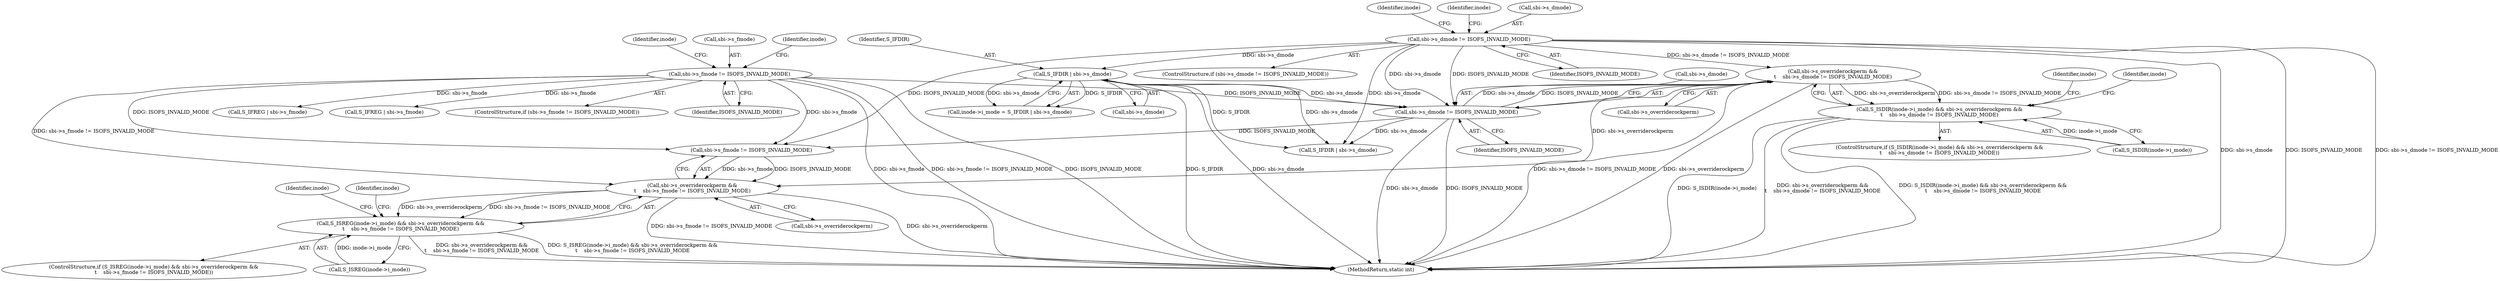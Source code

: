 digraph "0_linux_410dd3cf4c9b36f27ed4542ee18b1af5e68645a4_0@pointer" {
"1000584" [label="(Call,sbi->s_overriderockperm &&\n\t    sbi->s_dmode != ISOFS_INVALID_MODE)"];
"1000588" [label="(Call,sbi->s_dmode != ISOFS_INVALID_MODE)"];
"1000290" [label="(Call,sbi->s_dmode != ISOFS_INVALID_MODE)"];
"1000299" [label="(Call,S_IFDIR | sbi->s_dmode)"];
"1000320" [label="(Call,sbi->s_fmode != ISOFS_INVALID_MODE)"];
"1000579" [label="(Call,S_ISDIR(inode->i_mode) && sbi->s_overriderockperm &&\n\t    sbi->s_dmode != ISOFS_INVALID_MODE)"];
"1000608" [label="(Call,sbi->s_overriderockperm &&\n\t    sbi->s_fmode != ISOFS_INVALID_MODE)"];
"1000603" [label="(Call,S_ISREG(inode->i_mode) && sbi->s_overriderockperm &&\n\t    sbi->s_fmode != ISOFS_INVALID_MODE)"];
"1000609" [label="(Call,sbi->s_overriderockperm)"];
"1000578" [label="(ControlStructure,if (S_ISDIR(inode->i_mode) && sbi->s_overriderockperm &&\n\t    sbi->s_dmode != ISOFS_INVALID_MODE))"];
"1000320" [label="(Call,sbi->s_fmode != ISOFS_INVALID_MODE)"];
"1000321" [label="(Call,sbi->s_fmode)"];
"1000602" [label="(ControlStructure,if (S_ISREG(inode->i_mode) && sbi->s_overriderockperm &&\n\t    sbi->s_fmode != ISOFS_INVALID_MODE))"];
"1000294" [label="(Identifier,ISOFS_INVALID_MODE)"];
"1000330" [label="(Call,S_IFREG | sbi->s_fmode)"];
"1000588" [label="(Call,sbi->s_dmode != ISOFS_INVALID_MODE)"];
"1000621" [label="(Call,S_IFREG | sbi->s_fmode)"];
"1000319" [label="(ControlStructure,if (sbi->s_fmode != ISOFS_INVALID_MODE))"];
"1000300" [label="(Identifier,S_IFDIR)"];
"1000301" [label="(Call,sbi->s_dmode)"];
"1000619" [label="(Identifier,inode)"];
"1000290" [label="(Call,sbi->s_dmode != ISOFS_INVALID_MODE)"];
"1000606" [label="(Identifier,inode)"];
"1000597" [label="(Call,S_IFDIR | sbi->s_dmode)"];
"1000297" [label="(Identifier,inode)"];
"1000608" [label="(Call,sbi->s_overriderockperm &&\n\t    sbi->s_fmode != ISOFS_INVALID_MODE)"];
"1000580" [label="(Call,S_ISDIR(inode->i_mode))"];
"1000339" [label="(Identifier,inode)"];
"1000629" [label="(Identifier,inode)"];
"1000589" [label="(Call,sbi->s_dmode)"];
"1000324" [label="(Identifier,ISOFS_INVALID_MODE)"];
"1000604" [label="(Call,S_ISREG(inode->i_mode))"];
"1000585" [label="(Call,sbi->s_overriderockperm)"];
"1000307" [label="(Identifier,inode)"];
"1000295" [label="(Call,inode->i_mode = S_IFDIR | sbi->s_dmode)"];
"1000328" [label="(Identifier,inode)"];
"1000289" [label="(ControlStructure,if (sbi->s_dmode != ISOFS_INVALID_MODE))"];
"1000592" [label="(Identifier,ISOFS_INVALID_MODE)"];
"1000727" [label="(MethodReturn,static int)"];
"1000612" [label="(Call,sbi->s_fmode != ISOFS_INVALID_MODE)"];
"1000299" [label="(Call,S_IFDIR | sbi->s_dmode)"];
"1000603" [label="(Call,S_ISREG(inode->i_mode) && sbi->s_overriderockperm &&\n\t    sbi->s_fmode != ISOFS_INVALID_MODE)"];
"1000291" [label="(Call,sbi->s_dmode)"];
"1000584" [label="(Call,sbi->s_overriderockperm &&\n\t    sbi->s_dmode != ISOFS_INVALID_MODE)"];
"1000579" [label="(Call,S_ISDIR(inode->i_mode) && sbi->s_overriderockperm &&\n\t    sbi->s_dmode != ISOFS_INVALID_MODE)"];
"1000595" [label="(Identifier,inode)"];
"1000584" -> "1000579"  [label="AST: "];
"1000584" -> "1000585"  [label="CFG: "];
"1000584" -> "1000588"  [label="CFG: "];
"1000585" -> "1000584"  [label="AST: "];
"1000588" -> "1000584"  [label="AST: "];
"1000579" -> "1000584"  [label="CFG: "];
"1000584" -> "1000727"  [label="DDG: sbi->s_dmode != ISOFS_INVALID_MODE"];
"1000584" -> "1000727"  [label="DDG: sbi->s_overriderockperm"];
"1000584" -> "1000579"  [label="DDG: sbi->s_overriderockperm"];
"1000584" -> "1000579"  [label="DDG: sbi->s_dmode != ISOFS_INVALID_MODE"];
"1000588" -> "1000584"  [label="DDG: sbi->s_dmode"];
"1000588" -> "1000584"  [label="DDG: ISOFS_INVALID_MODE"];
"1000290" -> "1000584"  [label="DDG: sbi->s_dmode != ISOFS_INVALID_MODE"];
"1000584" -> "1000608"  [label="DDG: sbi->s_overriderockperm"];
"1000588" -> "1000592"  [label="CFG: "];
"1000589" -> "1000588"  [label="AST: "];
"1000592" -> "1000588"  [label="AST: "];
"1000588" -> "1000727"  [label="DDG: sbi->s_dmode"];
"1000588" -> "1000727"  [label="DDG: ISOFS_INVALID_MODE"];
"1000290" -> "1000588"  [label="DDG: sbi->s_dmode"];
"1000290" -> "1000588"  [label="DDG: ISOFS_INVALID_MODE"];
"1000299" -> "1000588"  [label="DDG: sbi->s_dmode"];
"1000320" -> "1000588"  [label="DDG: ISOFS_INVALID_MODE"];
"1000588" -> "1000597"  [label="DDG: sbi->s_dmode"];
"1000588" -> "1000612"  [label="DDG: ISOFS_INVALID_MODE"];
"1000290" -> "1000289"  [label="AST: "];
"1000290" -> "1000294"  [label="CFG: "];
"1000291" -> "1000290"  [label="AST: "];
"1000294" -> "1000290"  [label="AST: "];
"1000297" -> "1000290"  [label="CFG: "];
"1000307" -> "1000290"  [label="CFG: "];
"1000290" -> "1000727"  [label="DDG: sbi->s_dmode"];
"1000290" -> "1000727"  [label="DDG: ISOFS_INVALID_MODE"];
"1000290" -> "1000727"  [label="DDG: sbi->s_dmode != ISOFS_INVALID_MODE"];
"1000290" -> "1000299"  [label="DDG: sbi->s_dmode"];
"1000290" -> "1000597"  [label="DDG: sbi->s_dmode"];
"1000290" -> "1000612"  [label="DDG: ISOFS_INVALID_MODE"];
"1000299" -> "1000295"  [label="AST: "];
"1000299" -> "1000301"  [label="CFG: "];
"1000300" -> "1000299"  [label="AST: "];
"1000301" -> "1000299"  [label="AST: "];
"1000295" -> "1000299"  [label="CFG: "];
"1000299" -> "1000727"  [label="DDG: sbi->s_dmode"];
"1000299" -> "1000727"  [label="DDG: S_IFDIR"];
"1000299" -> "1000295"  [label="DDG: S_IFDIR"];
"1000299" -> "1000295"  [label="DDG: sbi->s_dmode"];
"1000299" -> "1000597"  [label="DDG: S_IFDIR"];
"1000299" -> "1000597"  [label="DDG: sbi->s_dmode"];
"1000320" -> "1000319"  [label="AST: "];
"1000320" -> "1000324"  [label="CFG: "];
"1000321" -> "1000320"  [label="AST: "];
"1000324" -> "1000320"  [label="AST: "];
"1000328" -> "1000320"  [label="CFG: "];
"1000339" -> "1000320"  [label="CFG: "];
"1000320" -> "1000727"  [label="DDG: ISOFS_INVALID_MODE"];
"1000320" -> "1000727"  [label="DDG: sbi->s_fmode"];
"1000320" -> "1000727"  [label="DDG: sbi->s_fmode != ISOFS_INVALID_MODE"];
"1000320" -> "1000330"  [label="DDG: sbi->s_fmode"];
"1000320" -> "1000608"  [label="DDG: sbi->s_fmode != ISOFS_INVALID_MODE"];
"1000320" -> "1000612"  [label="DDG: sbi->s_fmode"];
"1000320" -> "1000612"  [label="DDG: ISOFS_INVALID_MODE"];
"1000320" -> "1000621"  [label="DDG: sbi->s_fmode"];
"1000579" -> "1000578"  [label="AST: "];
"1000579" -> "1000580"  [label="CFG: "];
"1000580" -> "1000579"  [label="AST: "];
"1000595" -> "1000579"  [label="CFG: "];
"1000606" -> "1000579"  [label="CFG: "];
"1000579" -> "1000727"  [label="DDG: S_ISDIR(inode->i_mode) && sbi->s_overriderockperm &&\n\t    sbi->s_dmode != ISOFS_INVALID_MODE"];
"1000579" -> "1000727"  [label="DDG: S_ISDIR(inode->i_mode)"];
"1000579" -> "1000727"  [label="DDG: sbi->s_overriderockperm &&\n\t    sbi->s_dmode != ISOFS_INVALID_MODE"];
"1000580" -> "1000579"  [label="DDG: inode->i_mode"];
"1000608" -> "1000603"  [label="AST: "];
"1000608" -> "1000609"  [label="CFG: "];
"1000608" -> "1000612"  [label="CFG: "];
"1000609" -> "1000608"  [label="AST: "];
"1000612" -> "1000608"  [label="AST: "];
"1000603" -> "1000608"  [label="CFG: "];
"1000608" -> "1000727"  [label="DDG: sbi->s_overriderockperm"];
"1000608" -> "1000727"  [label="DDG: sbi->s_fmode != ISOFS_INVALID_MODE"];
"1000608" -> "1000603"  [label="DDG: sbi->s_overriderockperm"];
"1000608" -> "1000603"  [label="DDG: sbi->s_fmode != ISOFS_INVALID_MODE"];
"1000612" -> "1000608"  [label="DDG: sbi->s_fmode"];
"1000612" -> "1000608"  [label="DDG: ISOFS_INVALID_MODE"];
"1000603" -> "1000602"  [label="AST: "];
"1000603" -> "1000604"  [label="CFG: "];
"1000604" -> "1000603"  [label="AST: "];
"1000619" -> "1000603"  [label="CFG: "];
"1000629" -> "1000603"  [label="CFG: "];
"1000603" -> "1000727"  [label="DDG: sbi->s_overriderockperm &&\n\t    sbi->s_fmode != ISOFS_INVALID_MODE"];
"1000603" -> "1000727"  [label="DDG: S_ISREG(inode->i_mode) && sbi->s_overriderockperm &&\n\t    sbi->s_fmode != ISOFS_INVALID_MODE"];
"1000604" -> "1000603"  [label="DDG: inode->i_mode"];
}
